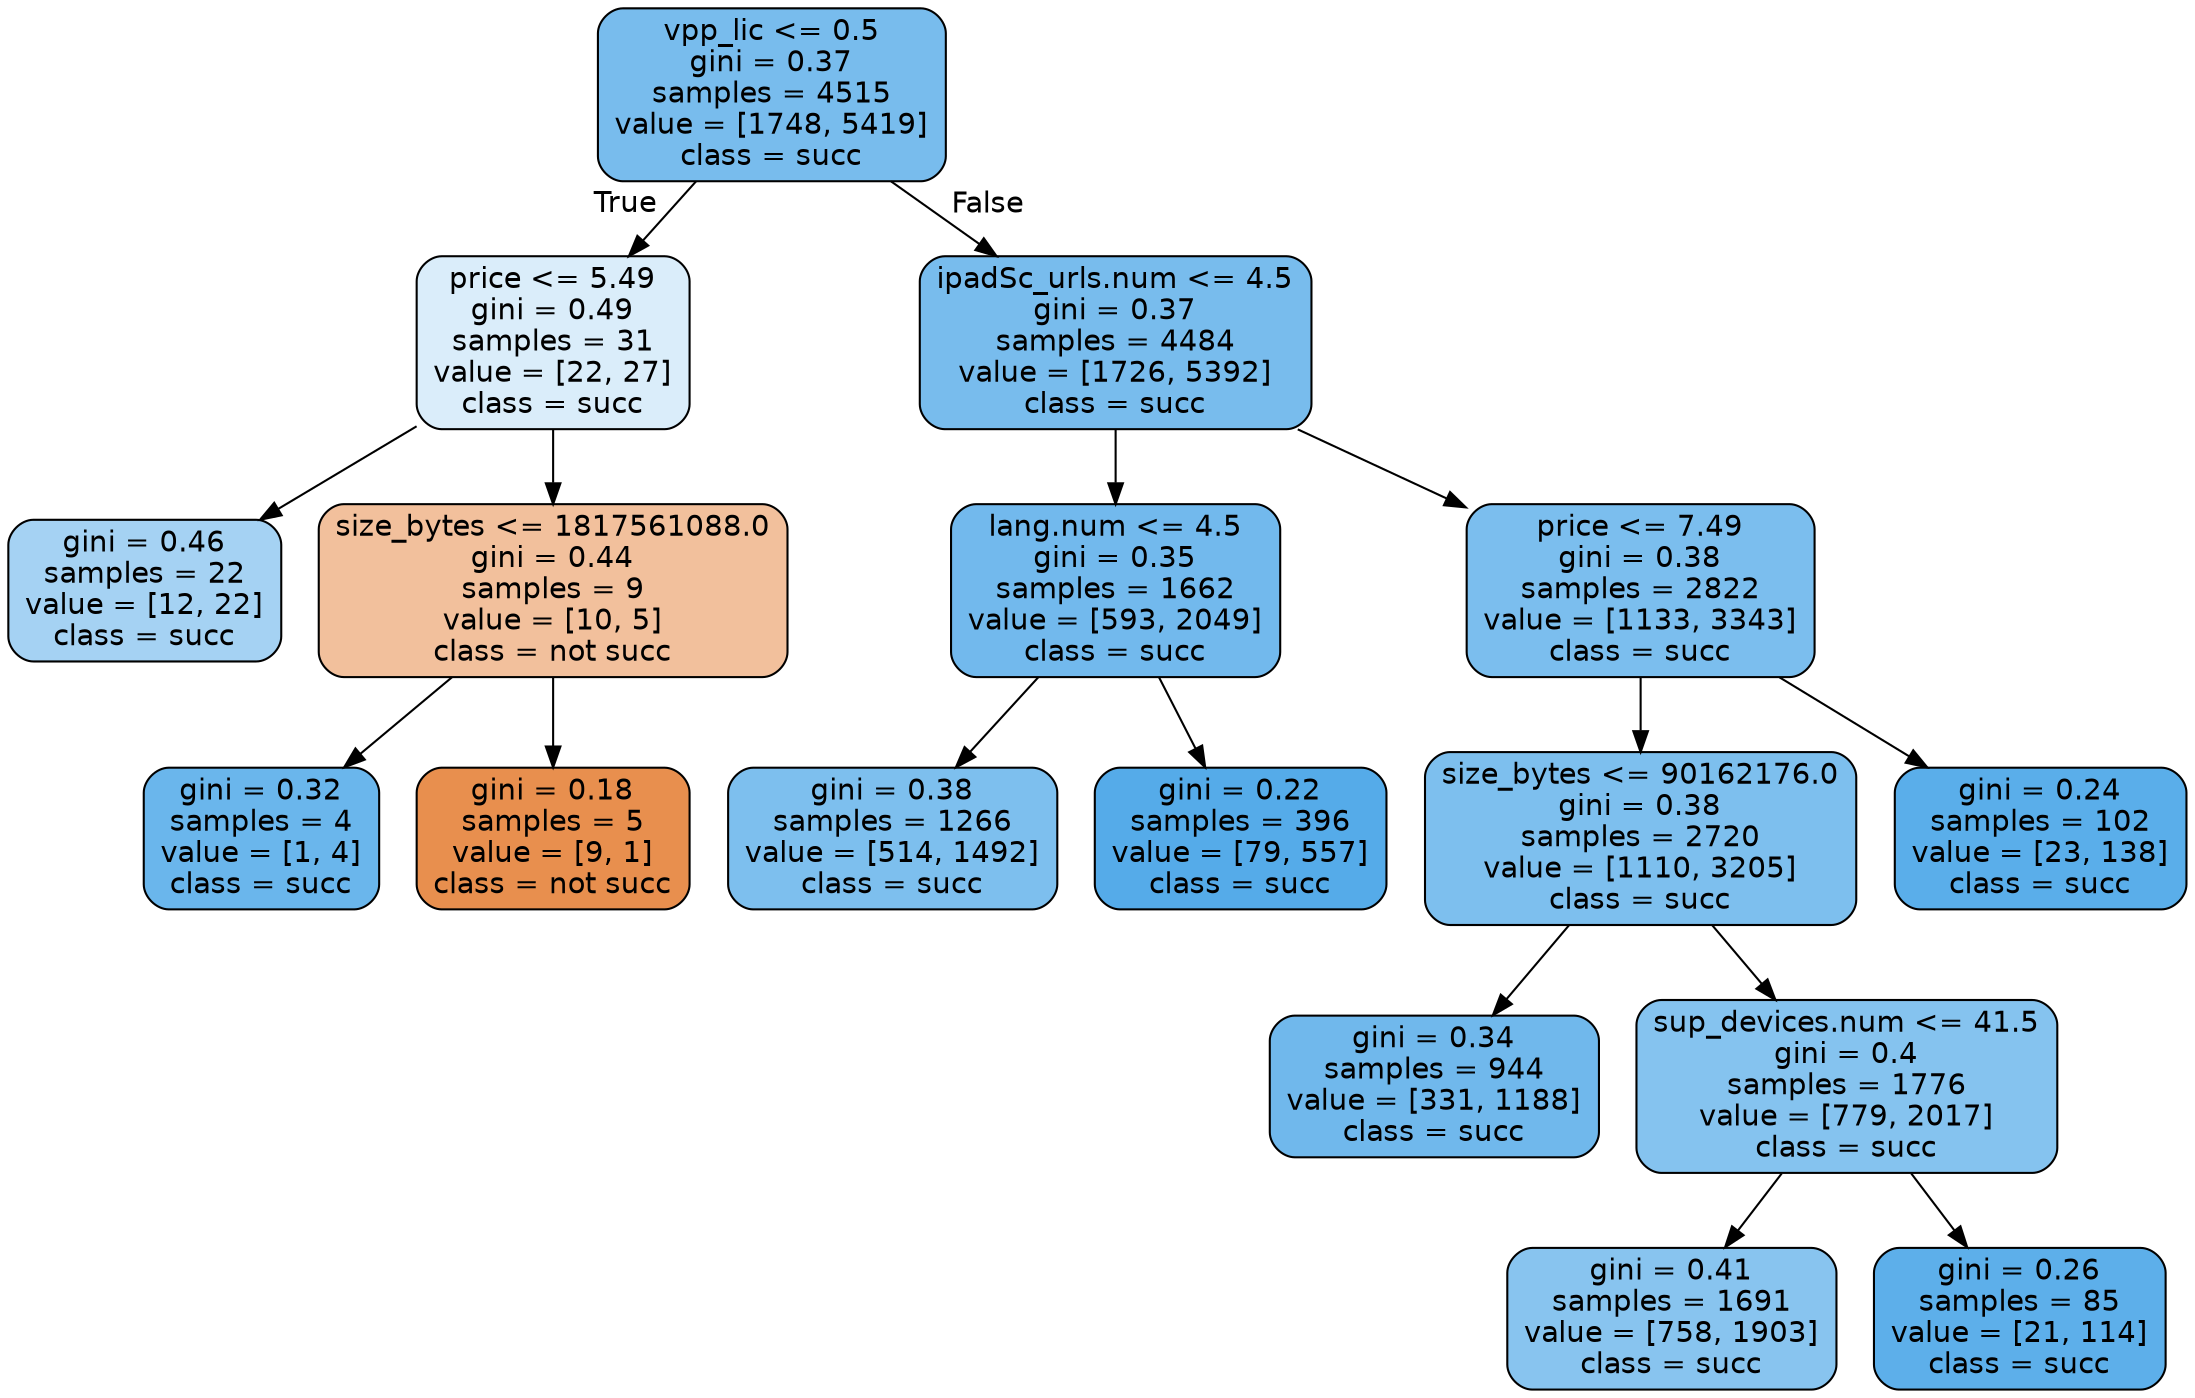 digraph Tree {
node [shape=box, style="filled, rounded", color="black", fontname=helvetica] ;
edge [fontname=helvetica] ;
0 [label="vpp_lic <= 0.5\ngini = 0.37\nsamples = 4515\nvalue = [1748, 5419]\nclass = succ", fillcolor="#399de5ad"] ;
1 [label="price <= 5.49\ngini = 0.49\nsamples = 31\nvalue = [22, 27]\nclass = succ", fillcolor="#399de52f"] ;
0 -> 1 [labeldistance=2.5, labelangle=45, headlabel="True"] ;
13 [label="gini = 0.46\nsamples = 22\nvalue = [12, 22]\nclass = succ", fillcolor="#399de574"] ;
1 -> 13 ;
14 [label="size_bytes <= 1817561088.0\ngini = 0.44\nsamples = 9\nvalue = [10, 5]\nclass = not succ", fillcolor="#e581397f"] ;
1 -> 14 ;
15 [label="gini = 0.32\nsamples = 4\nvalue = [1, 4]\nclass = succ", fillcolor="#399de5bf"] ;
14 -> 15 ;
16 [label="gini = 0.18\nsamples = 5\nvalue = [9, 1]\nclass = not succ", fillcolor="#e58139e3"] ;
14 -> 16 ;
2 [label="ipadSc_urls.num <= 4.5\ngini = 0.37\nsamples = 4484\nvalue = [1726, 5392]\nclass = succ", fillcolor="#399de5ad"] ;
0 -> 2 [labeldistance=2.5, labelangle=-45, headlabel="False"] ;
3 [label="lang.num <= 4.5\ngini = 0.35\nsamples = 1662\nvalue = [593, 2049]\nclass = succ", fillcolor="#399de5b5"] ;
2 -> 3 ;
5 [label="gini = 0.38\nsamples = 1266\nvalue = [514, 1492]\nclass = succ", fillcolor="#399de5a7"] ;
3 -> 5 ;
6 [label="gini = 0.22\nsamples = 396\nvalue = [79, 557]\nclass = succ", fillcolor="#399de5db"] ;
3 -> 6 ;
4 [label="price <= 7.49\ngini = 0.38\nsamples = 2822\nvalue = [1133, 3343]\nclass = succ", fillcolor="#399de5a9"] ;
2 -> 4 ;
7 [label="size_bytes <= 90162176.0\ngini = 0.38\nsamples = 2720\nvalue = [1110, 3205]\nclass = succ", fillcolor="#399de5a7"] ;
4 -> 7 ;
9 [label="gini = 0.34\nsamples = 944\nvalue = [331, 1188]\nclass = succ", fillcolor="#399de5b8"] ;
7 -> 9 ;
10 [label="sup_devices.num <= 41.5\ngini = 0.4\nsamples = 1776\nvalue = [779, 2017]\nclass = succ", fillcolor="#399de59d"] ;
7 -> 10 ;
11 [label="gini = 0.41\nsamples = 1691\nvalue = [758, 1903]\nclass = succ", fillcolor="#399de599"] ;
10 -> 11 ;
12 [label="gini = 0.26\nsamples = 85\nvalue = [21, 114]\nclass = succ", fillcolor="#399de5d0"] ;
10 -> 12 ;
8 [label="gini = 0.24\nsamples = 102\nvalue = [23, 138]\nclass = succ", fillcolor="#399de5d4"] ;
4 -> 8 ;
}